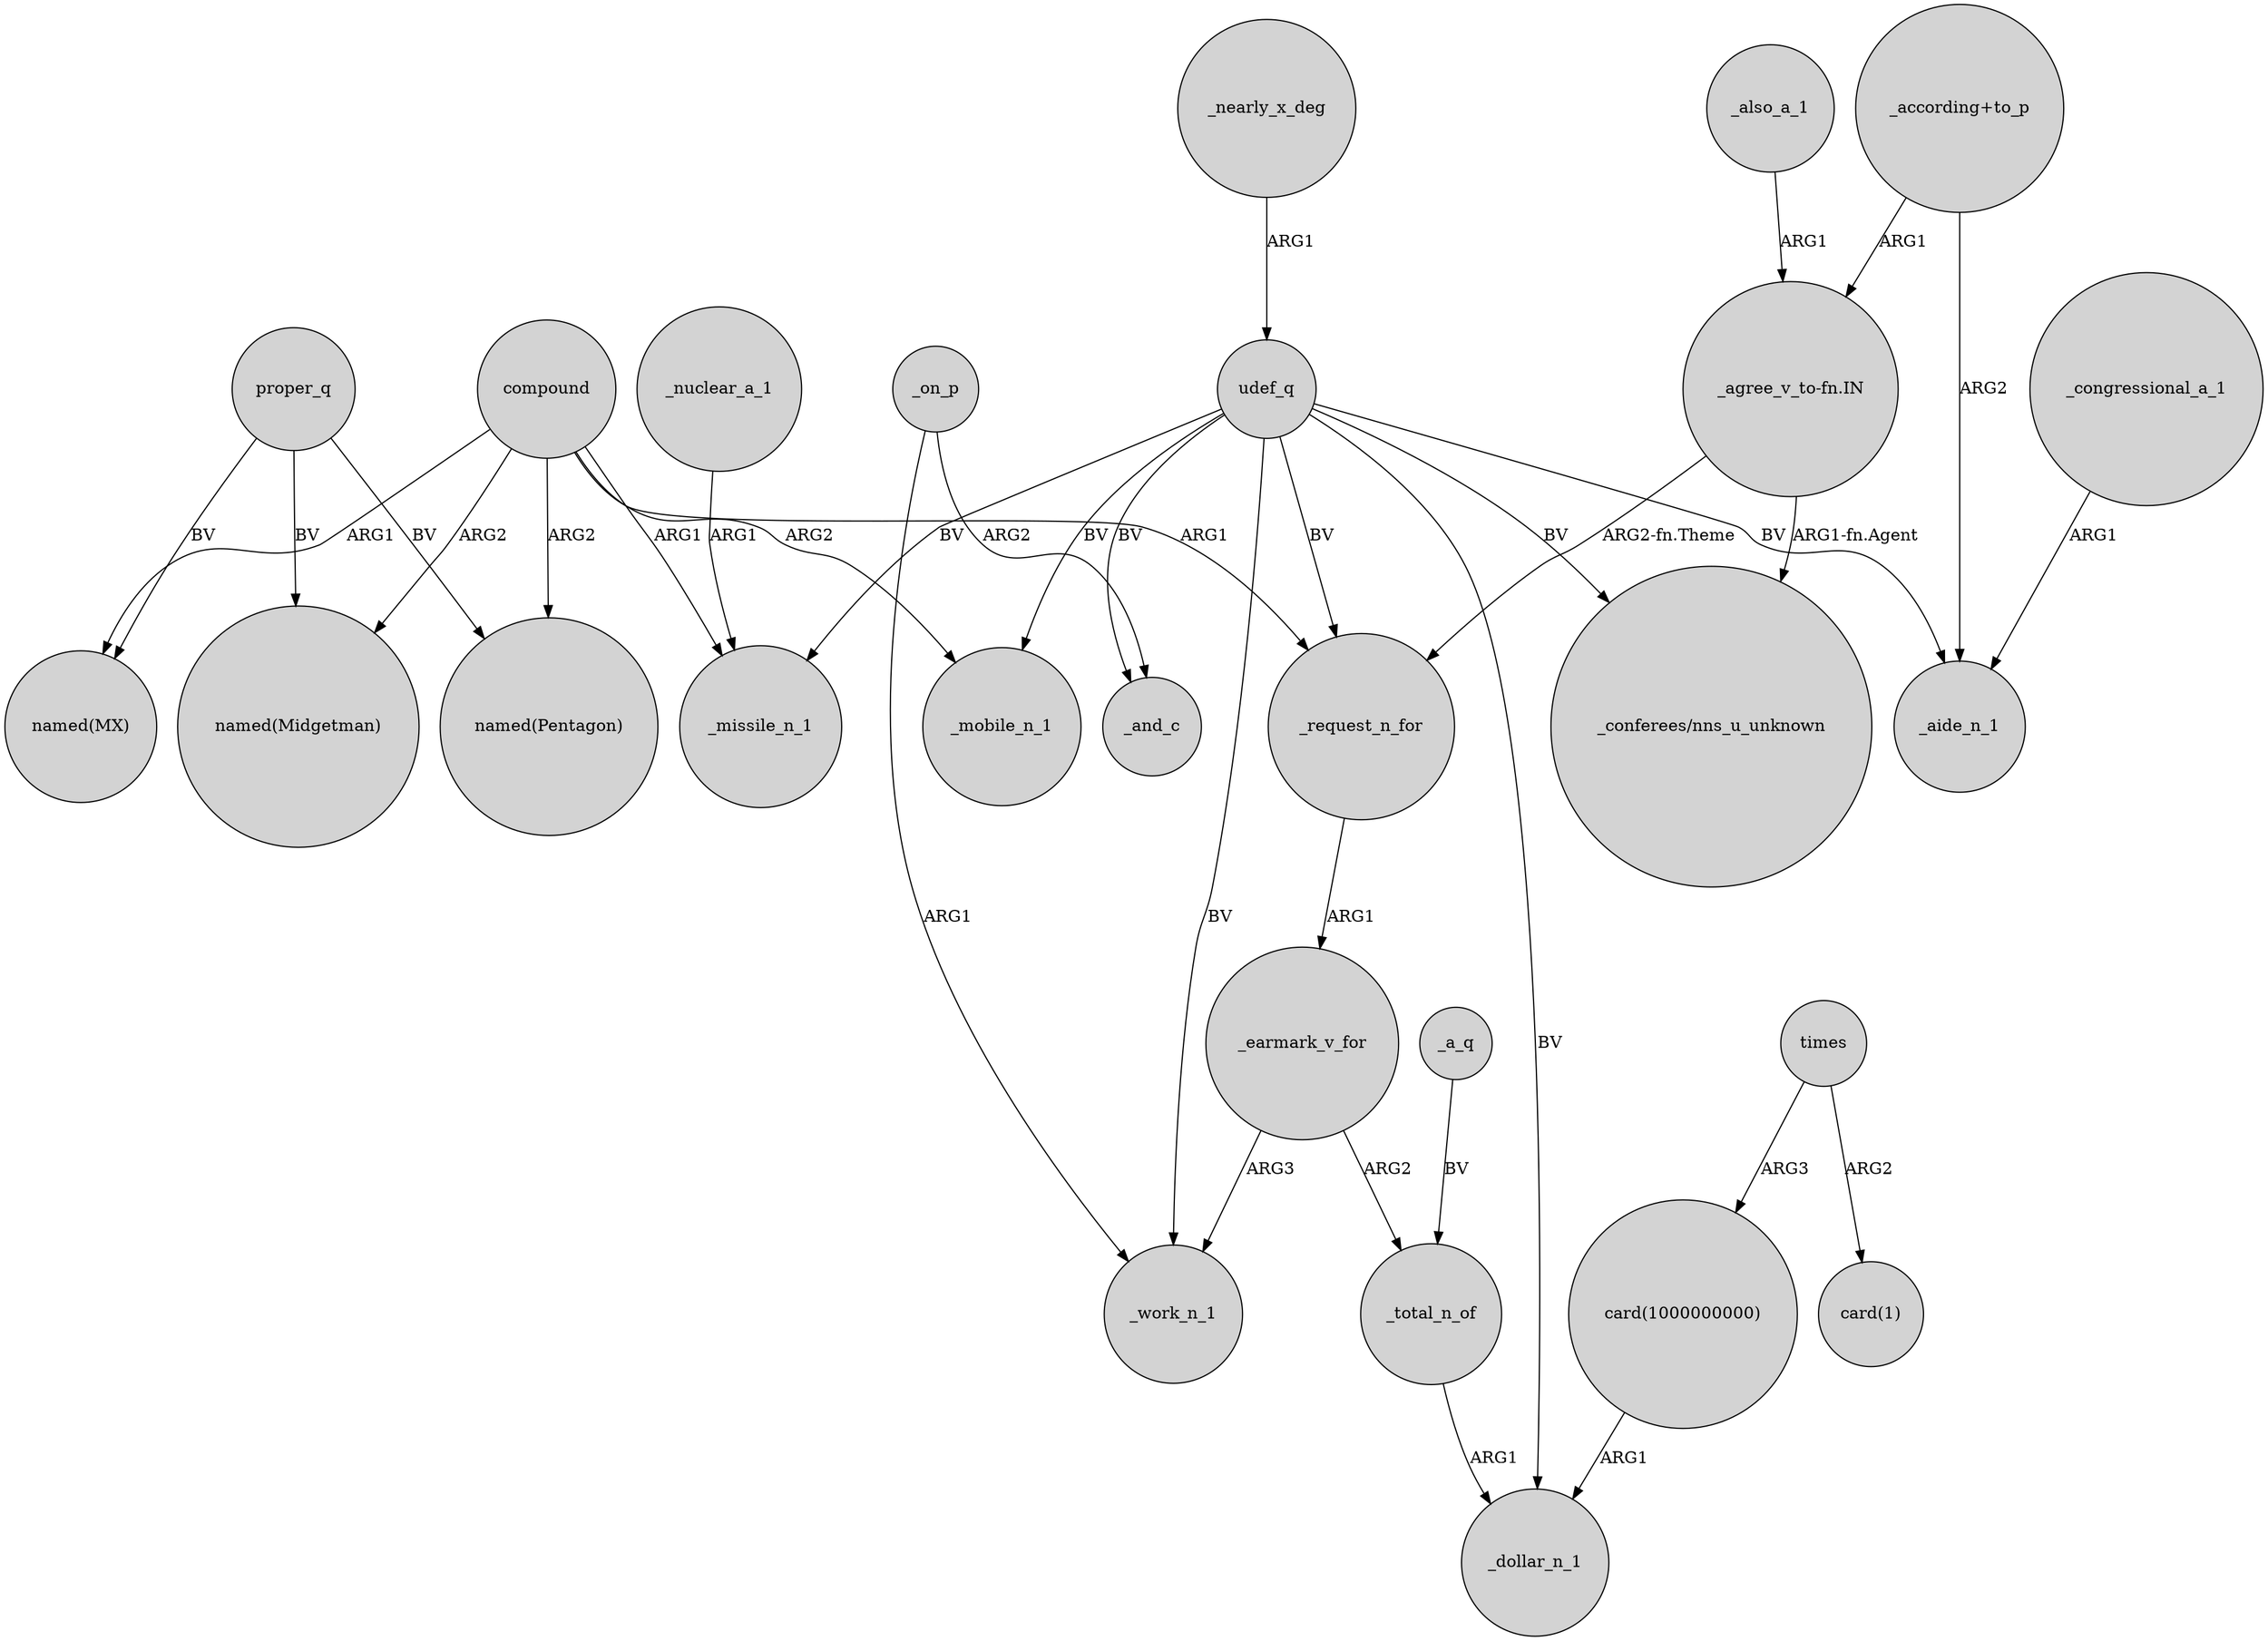 digraph {
	node [shape=circle style=filled]
	compound -> "named(Pentagon)" [label=ARG2]
	compound -> "named(Midgetman)" [label=ARG2]
	proper_q -> "named(Pentagon)" [label=BV]
	"_according+to_p" -> "_agree_v_to-fn.IN" [label=ARG1]
	"_agree_v_to-fn.IN" -> _request_n_for [label="ARG2-fn.Theme"]
	udef_q -> _aide_n_1 [label=BV]
	udef_q -> _mobile_n_1 [label=BV]
	_request_n_for -> _earmark_v_for [label=ARG1]
	udef_q -> "_conferees/nns_u_unknown" [label=BV]
	_congressional_a_1 -> _aide_n_1 [label=ARG1]
	_nuclear_a_1 -> _missile_n_1 [label=ARG1]
	compound -> "named(MX)" [label=ARG1]
	compound -> _missile_n_1 [label=ARG1]
	_total_n_of -> _dollar_n_1 [label=ARG1]
	"_agree_v_to-fn.IN" -> "_conferees/nns_u_unknown" [label="ARG1-fn.Agent"]
	times -> "card(1000000000)" [label=ARG3]
	udef_q -> _request_n_for [label=BV]
	proper_q -> "named(Midgetman)" [label=BV]
	"_according+to_p" -> _aide_n_1 [label=ARG2]
	_earmark_v_for -> _total_n_of [label=ARG2]
	compound -> _request_n_for [label=ARG1]
	_also_a_1 -> "_agree_v_to-fn.IN" [label=ARG1]
	times -> "card(1)" [label=ARG2]
	proper_q -> "named(MX)" [label=BV]
	_nearly_x_deg -> udef_q [label=ARG1]
	_on_p -> _and_c [label=ARG2]
	_a_q -> _total_n_of [label=BV]
	compound -> _mobile_n_1 [label=ARG2]
	_earmark_v_for -> _work_n_1 [label=ARG3]
	"card(1000000000)" -> _dollar_n_1 [label=ARG1]
	udef_q -> _and_c [label=BV]
	_on_p -> _work_n_1 [label=ARG1]
	udef_q -> _missile_n_1 [label=BV]
	udef_q -> _dollar_n_1 [label=BV]
	udef_q -> _work_n_1 [label=BV]
}
